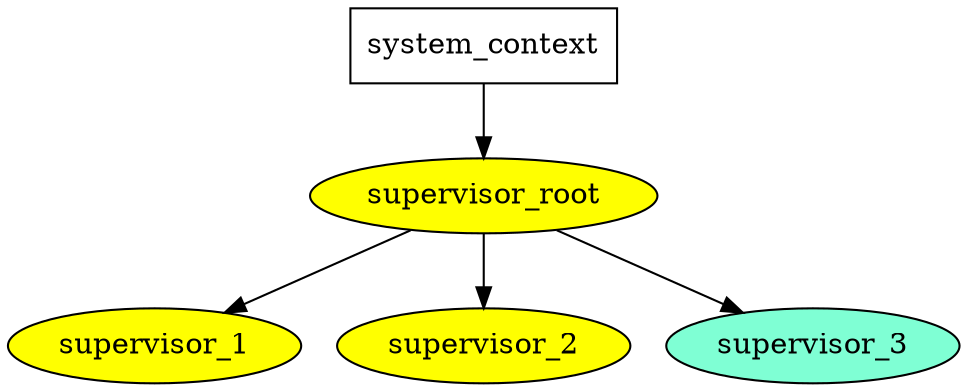 digraph G {
"system_context" [ shape = box];

"supervisor_root", "supervisor_1", "supervisor_2" [fillcolor=yellow, style=filled];
"supervisor_3" [fillcolor=aquamarine, style=filled];

"system_context" -> "supervisor_root";
"supervisor_root" -> "supervisor_1";
"supervisor_root" -> "supervisor_2";
"supervisor_root" -> "supervisor_3";

}
